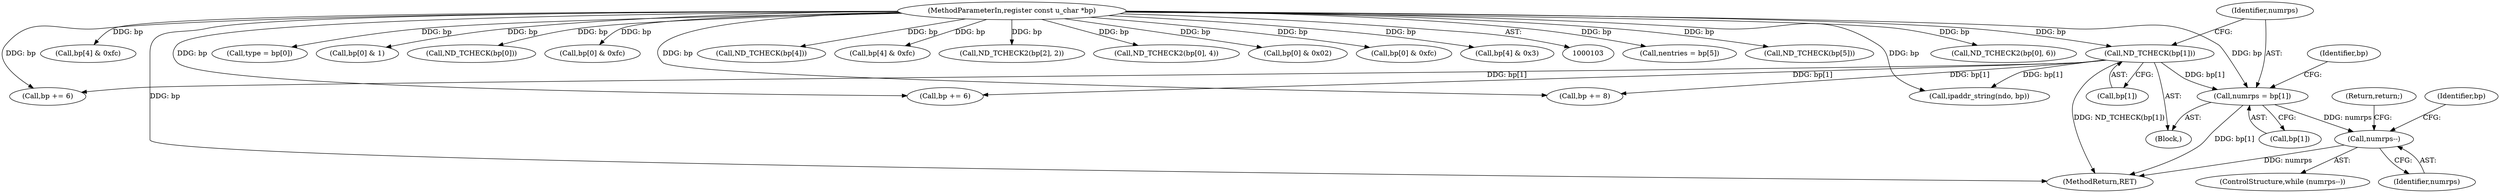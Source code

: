 digraph "0_tcpdump_5dc1860d8267b1e0cb78c9ffa2a40bea2fdb3ddc@array" {
"1000151" [label="(Call,numrps = bp[1])"];
"1000147" [label="(Call,ND_TCHECK(bp[1]))"];
"1000105" [label="(MethodParameterIn,register const u_char *bp)"];
"1000193" [label="(Call,numrps--)"];
"1000107" [label="(Block,)"];
"1000151" [label="(Call,numrps = bp[1])"];
"1000192" [label="(ControlStructure,while (numrps--))"];
"1000158" [label="(Identifier,bp)"];
"1000148" [label="(Call,bp[1])"];
"1000353" [label="(Return,return;)"];
"1000266" [label="(Call,nentries = bp[5])"];
"1000193" [label="(Call,numrps--)"];
"1000262" [label="(Call,ND_TCHECK(bp[5]))"];
"1000200" [label="(Identifier,bp)"];
"1000347" [label="(Call,bp += 6)"];
"1000285" [label="(Call,ND_TCHECK2(bp[0], 6))"];
"1000186" [label="(Call,bp += 8)"];
"1000194" [label="(Identifier,numrps)"];
"1000105" [label="(MethodParameterIn,register const u_char *bp)"];
"1000257" [label="(Call,bp[4] & 0xfc)"];
"1000360" [label="(MethodReturn,RET)"];
"1000208" [label="(Call,ipaddr_string(ndo, bp))"];
"1000152" [label="(Identifier,numrps)"];
"1000119" [label="(Call,type = bp[0])"];
"1000299" [label="(Call,bp[0] & 1)"];
"1000111" [label="(Call,ND_TCHECK(bp[0]))"];
"1000328" [label="(Call,bp[0] & 0xfc)"];
"1000271" [label="(Call,bp += 6)"];
"1000211" [label="(Call,ND_TCHECK(bp[4]))"];
"1000247" [label="(Call,bp[4] & 0xfc)"];
"1000156" [label="(Call,ND_TCHECK2(bp[2], 2))"];
"1000198" [label="(Call,ND_TCHECK2(bp[0], 4))"];
"1000147" [label="(Call,ND_TCHECK(bp[1]))"];
"1000317" [label="(Call,bp[0] & 0x02)"];
"1000339" [label="(Call,bp[0] & 0xfc)"];
"1000153" [label="(Call,bp[1])"];
"1000216" [label="(Call,bp[4] & 0x3)"];
"1000151" -> "1000107"  [label="AST: "];
"1000151" -> "1000153"  [label="CFG: "];
"1000152" -> "1000151"  [label="AST: "];
"1000153" -> "1000151"  [label="AST: "];
"1000158" -> "1000151"  [label="CFG: "];
"1000151" -> "1000360"  [label="DDG: bp[1]"];
"1000147" -> "1000151"  [label="DDG: bp[1]"];
"1000105" -> "1000151"  [label="DDG: bp"];
"1000151" -> "1000193"  [label="DDG: numrps"];
"1000147" -> "1000107"  [label="AST: "];
"1000147" -> "1000148"  [label="CFG: "];
"1000148" -> "1000147"  [label="AST: "];
"1000152" -> "1000147"  [label="CFG: "];
"1000147" -> "1000360"  [label="DDG: ND_TCHECK(bp[1])"];
"1000105" -> "1000147"  [label="DDG: bp"];
"1000147" -> "1000186"  [label="DDG: bp[1]"];
"1000147" -> "1000208"  [label="DDG: bp[1]"];
"1000147" -> "1000271"  [label="DDG: bp[1]"];
"1000147" -> "1000347"  [label="DDG: bp[1]"];
"1000105" -> "1000103"  [label="AST: "];
"1000105" -> "1000360"  [label="DDG: bp"];
"1000105" -> "1000111"  [label="DDG: bp"];
"1000105" -> "1000119"  [label="DDG: bp"];
"1000105" -> "1000156"  [label="DDG: bp"];
"1000105" -> "1000186"  [label="DDG: bp"];
"1000105" -> "1000198"  [label="DDG: bp"];
"1000105" -> "1000208"  [label="DDG: bp"];
"1000105" -> "1000211"  [label="DDG: bp"];
"1000105" -> "1000216"  [label="DDG: bp"];
"1000105" -> "1000247"  [label="DDG: bp"];
"1000105" -> "1000257"  [label="DDG: bp"];
"1000105" -> "1000262"  [label="DDG: bp"];
"1000105" -> "1000266"  [label="DDG: bp"];
"1000105" -> "1000271"  [label="DDG: bp"];
"1000105" -> "1000285"  [label="DDG: bp"];
"1000105" -> "1000299"  [label="DDG: bp"];
"1000105" -> "1000317"  [label="DDG: bp"];
"1000105" -> "1000328"  [label="DDG: bp"];
"1000105" -> "1000339"  [label="DDG: bp"];
"1000105" -> "1000347"  [label="DDG: bp"];
"1000193" -> "1000192"  [label="AST: "];
"1000193" -> "1000194"  [label="CFG: "];
"1000194" -> "1000193"  [label="AST: "];
"1000200" -> "1000193"  [label="CFG: "];
"1000353" -> "1000193"  [label="CFG: "];
"1000193" -> "1000360"  [label="DDG: numrps"];
}
